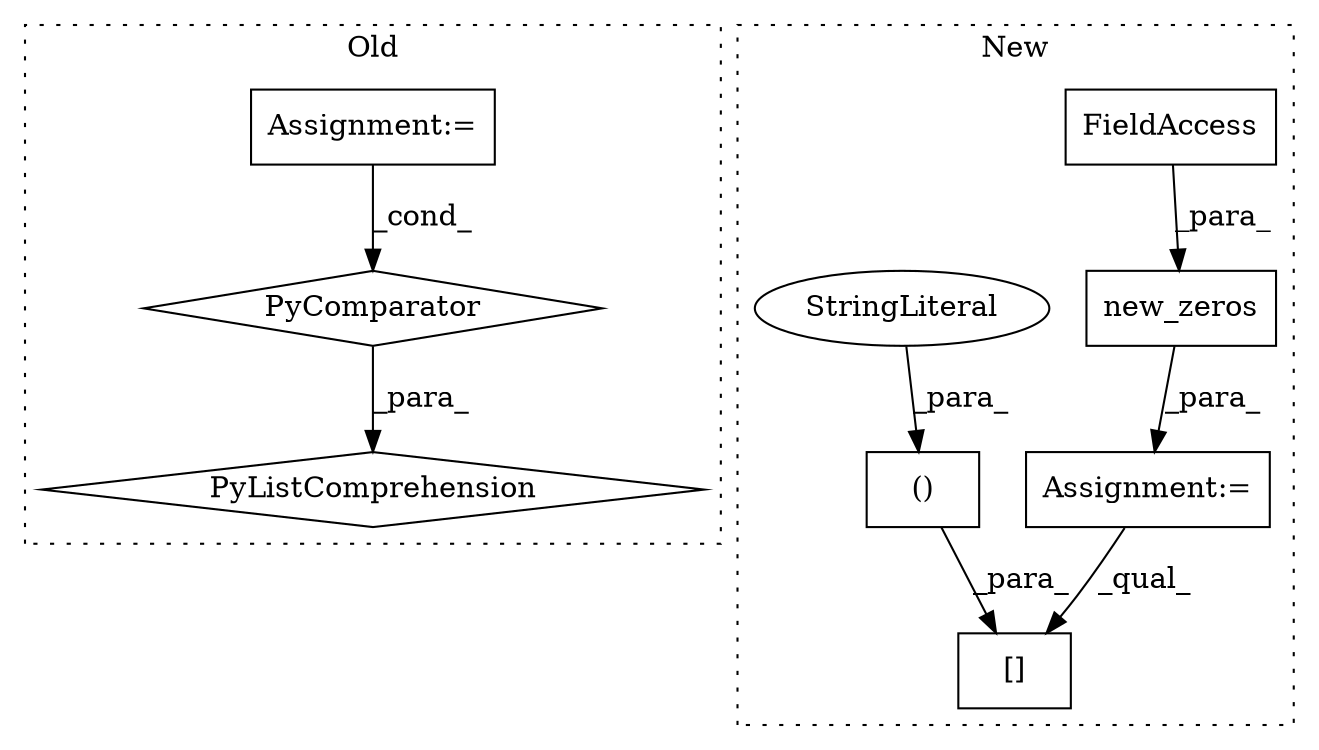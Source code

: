 digraph G {
subgraph cluster0 {
1 [label="PyComparator" a="113" s="8022" l="27" shape="diamond"];
4 [label="PyListComprehension" a="109" s="7950" l="107" shape="diamond"];
5 [label="Assignment:=" a="7" s="8022" l="27" shape="box"];
label = "Old";
style="dotted";
}
subgraph cluster1 {
2 [label="new_zeros" a="32" s="6424,6471" l="10,1" shape="box"];
3 [label="[]" a="2" s="7731,7780" l="13,2" shape="box"];
6 [label="Assignment:=" a="7" s="6414" l="1" shape="box"];
7 [label="FieldAccess" a="22" s="6461" l="10" shape="box"];
8 [label="()" a="106" s="7744" l="36" shape="box"];
9 [label="StringLiteral" a="45" s="7764" l="16" shape="ellipse"];
label = "New";
style="dotted";
}
1 -> 4 [label="_para_"];
2 -> 6 [label="_para_"];
5 -> 1 [label="_cond_"];
6 -> 3 [label="_qual_"];
7 -> 2 [label="_para_"];
8 -> 3 [label="_para_"];
9 -> 8 [label="_para_"];
}